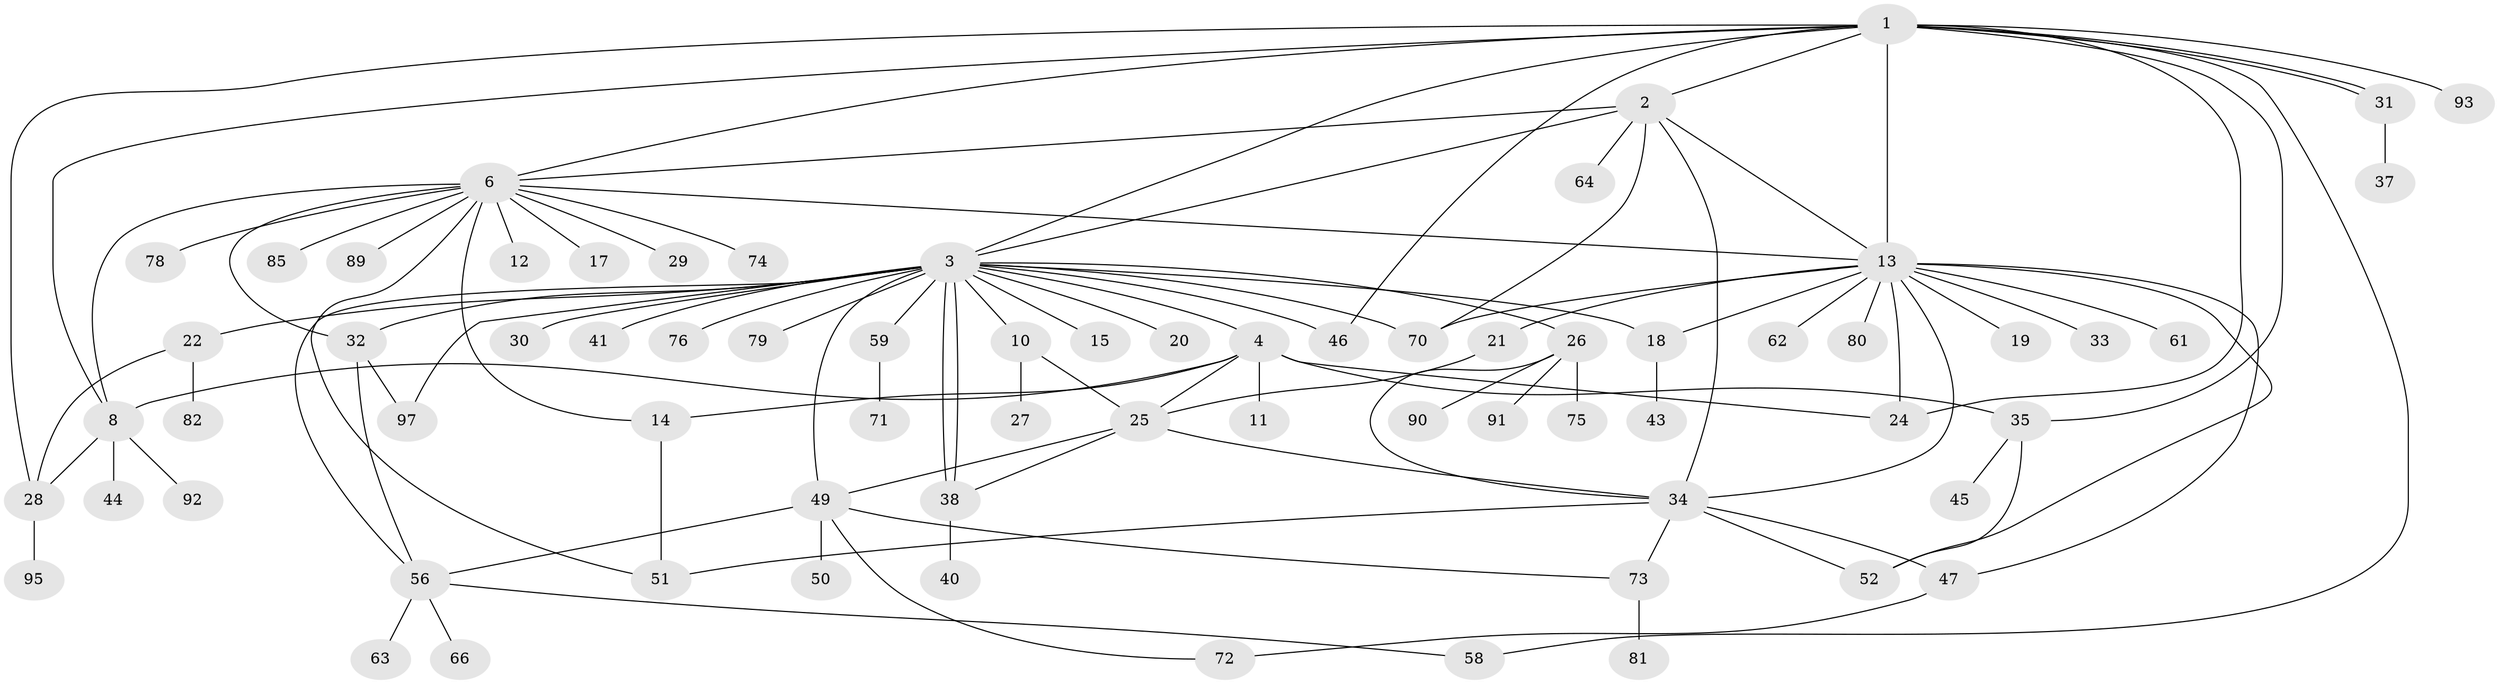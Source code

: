 // Generated by graph-tools (version 1.1) at 2025/51/02/27/25 19:51:56]
// undirected, 71 vertices, 107 edges
graph export_dot {
graph [start="1"]
  node [color=gray90,style=filled];
  1 [super="+68"];
  2;
  3 [super="+7"];
  4 [super="+5"];
  6 [super="+9"];
  8 [super="+83"];
  10 [super="+16"];
  11;
  12;
  13 [super="+23"];
  14;
  15;
  17;
  18 [super="+65"];
  19;
  20;
  21;
  22;
  24 [super="+77"];
  25 [super="+42"];
  26 [super="+53"];
  27;
  28 [super="+36"];
  29;
  30;
  31;
  32 [super="+67"];
  33 [super="+55"];
  34 [super="+48"];
  35 [super="+39"];
  37;
  38 [super="+86"];
  40;
  41;
  43;
  44;
  45;
  46;
  47 [super="+69"];
  49 [super="+57"];
  50 [super="+87"];
  51 [super="+54"];
  52;
  56 [super="+60"];
  58;
  59;
  61 [super="+96"];
  62;
  63;
  64 [super="+88"];
  66;
  70;
  71;
  72 [super="+84"];
  73 [super="+94"];
  74;
  75;
  76;
  78;
  79;
  80;
  81;
  82;
  85;
  89;
  90;
  91;
  92;
  93;
  95;
  97;
  1 -- 2;
  1 -- 3;
  1 -- 6;
  1 -- 8;
  1 -- 13;
  1 -- 24;
  1 -- 28;
  1 -- 31;
  1 -- 31;
  1 -- 46;
  1 -- 58;
  1 -- 93;
  1 -- 35;
  2 -- 3;
  2 -- 13;
  2 -- 64;
  2 -- 70;
  2 -- 6;
  2 -- 34;
  3 -- 4;
  3 -- 10;
  3 -- 15;
  3 -- 18;
  3 -- 20;
  3 -- 22;
  3 -- 26;
  3 -- 30;
  3 -- 32;
  3 -- 38;
  3 -- 38;
  3 -- 41;
  3 -- 46;
  3 -- 49 [weight=2];
  3 -- 56;
  3 -- 59;
  3 -- 70;
  3 -- 76;
  3 -- 79;
  3 -- 97;
  4 -- 8;
  4 -- 11;
  4 -- 14;
  4 -- 24;
  4 -- 35;
  4 -- 25;
  6 -- 8;
  6 -- 12;
  6 -- 13;
  6 -- 14;
  6 -- 17;
  6 -- 29;
  6 -- 51;
  6 -- 74;
  6 -- 78;
  6 -- 85;
  6 -- 89;
  6 -- 32;
  8 -- 44;
  8 -- 92;
  8 -- 28;
  10 -- 27;
  10 -- 25;
  13 -- 19;
  13 -- 21;
  13 -- 24;
  13 -- 33;
  13 -- 34;
  13 -- 47;
  13 -- 52;
  13 -- 61;
  13 -- 62;
  13 -- 70;
  13 -- 80;
  13 -- 18;
  14 -- 51;
  18 -- 43;
  21 -- 25;
  22 -- 28;
  22 -- 82;
  25 -- 49;
  25 -- 34;
  25 -- 38;
  26 -- 34;
  26 -- 75;
  26 -- 90;
  26 -- 91;
  28 -- 95;
  31 -- 37;
  32 -- 97;
  32 -- 56;
  34 -- 47;
  34 -- 52;
  34 -- 73;
  34 -- 51;
  35 -- 45;
  35 -- 52;
  38 -- 40;
  47 -- 72;
  49 -- 50;
  49 -- 56;
  49 -- 72;
  49 -- 73;
  56 -- 58;
  56 -- 66;
  56 -- 63;
  59 -- 71;
  73 -- 81;
}
